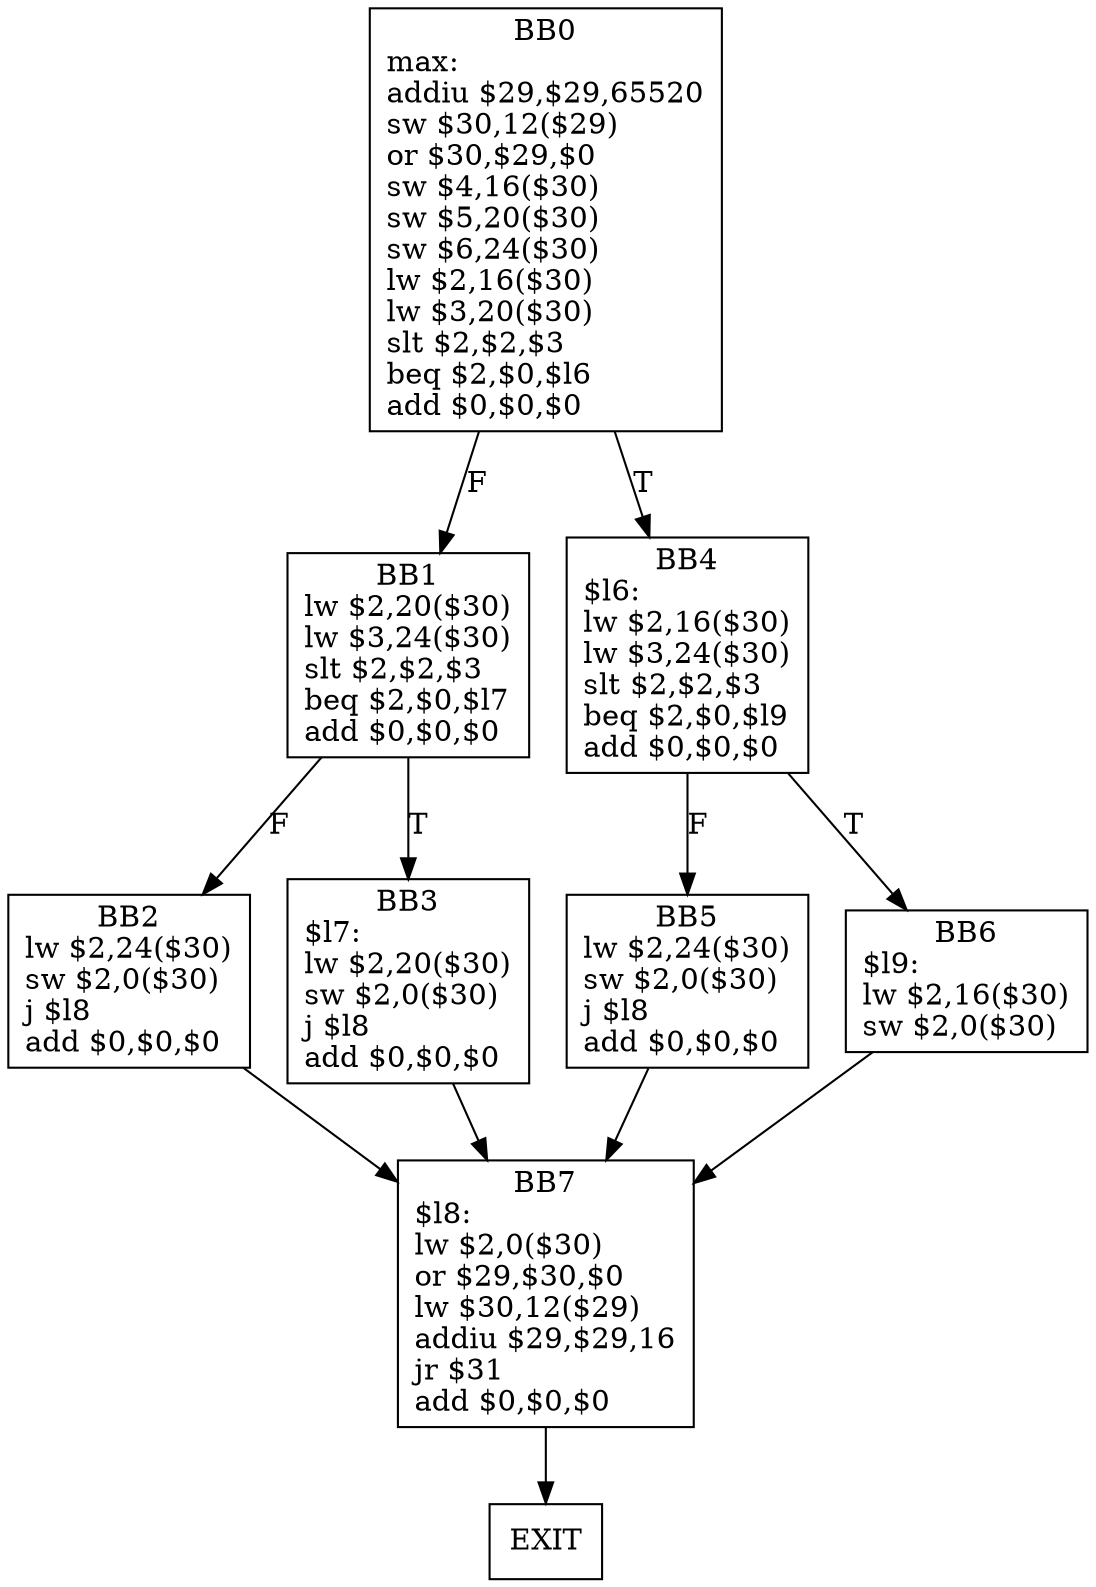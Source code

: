 digraph G1 {
node [shape = box];
BB0 [label = "BB0\nmax:\laddiu $29,$29,65520\lsw $30,12($29)\lor $30,$29,$0\lsw $4,16($30)\lsw $5,20($30)\lsw $6,24($30)\llw $2,16($30)\llw $3,20($30)\lslt $2,$2,$3\lbeq $2,$0,$l6\ladd $0,$0,$0\l"] ;
BB0 -> BB1 [style = filled, label = "F"];
BB0 -> BB4[style = filled, label = "T"];
BB1 [label = "BB1\nlw $2,20($30)\llw $3,24($30)\lslt $2,$2,$3\lbeq $2,$0,$l7\ladd $0,$0,$0\l"] ;
BB1 -> BB2 [style = filled, label = "F"];
BB1 -> BB3[style = filled, label = "T"];
BB2 [label = "BB2\nlw $2,24($30)\lsw $2,0($30)\lj $l8\ladd $0,$0,$0\l"] ;
BB2 -> BB7 [style = filled, label = ""];
BB7 [label = "BB7\n$l8:\llw $2,0($30)\lor $29,$30,$0\llw $30,12($29)\laddiu $29,$29,16\ljr $31\ladd $0,$0,$0\l"] ;
BB7 -> EXIT  [style = filled, label = ""];
BB3 [label = "BB3\n$l7:\llw $2,20($30)\lsw $2,0($30)\lj $l8\ladd $0,$0,$0\l"] ;
BB3 -> BB7 [style = filled, label = ""];
BB4 [label = "BB4\n$l6:\llw $2,16($30)\llw $3,24($30)\lslt $2,$2,$3\lbeq $2,$0,$l9\ladd $0,$0,$0\l"] ;
BB4 -> BB5 [style = filled, label = "F"];
BB4 -> BB6[style = filled, label = "T"];
BB5 [label = "BB5\nlw $2,24($30)\lsw $2,0($30)\lj $l8\ladd $0,$0,$0\l"] ;
BB5 -> BB7 [style = filled, label = ""];
BB6 [label = "BB6\n$l9:\llw $2,16($30)\lsw $2,0($30)\l"] ;
BB6 -> BB7 [style = filled, label = ""];
}
